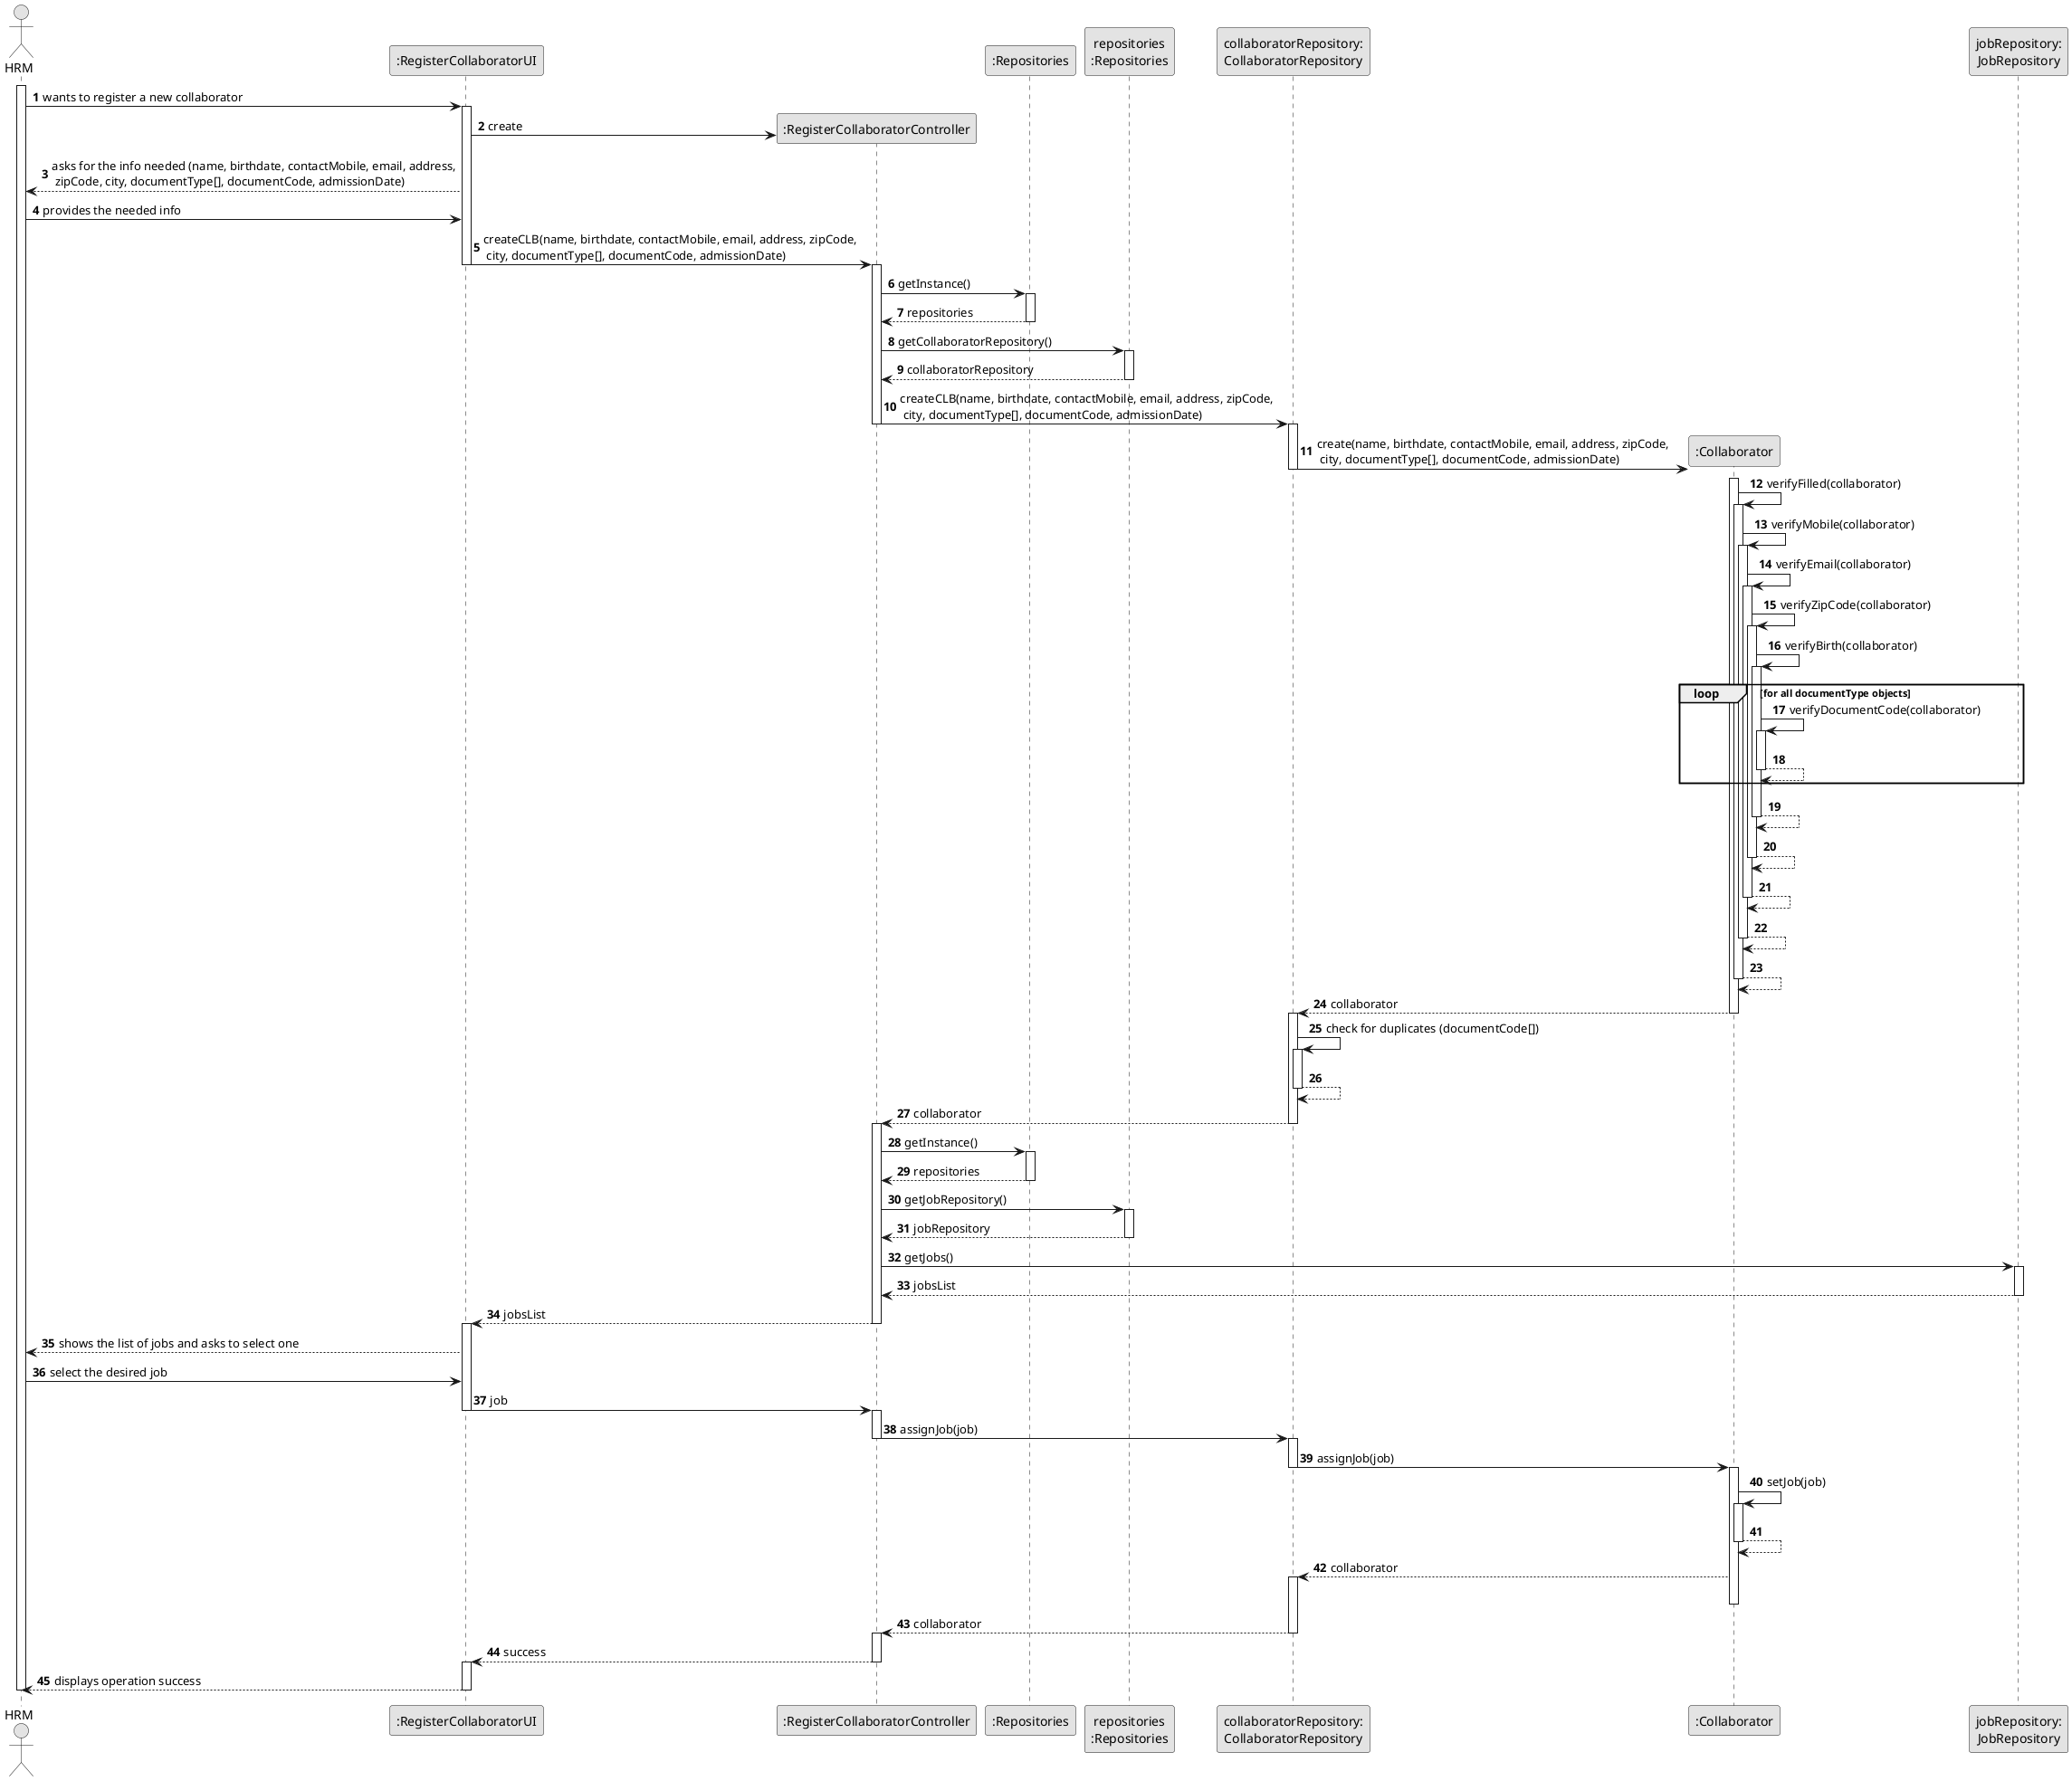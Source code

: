 @startuml
skinparam monochrome true
skinparam packageStyle rectangle
skinparam shadowing false

autonumber

actor "HRM" as HRM
participant ":RegisterCollaboratorUI" as UI
participant ":RegisterCollaboratorController" as CTRL
participant ":Repositories" as GlobRepo
participant "repositories\n:Repositories" as PLAT
participant "collaboratorRepository:\nCollaboratorRepository" as CLBREP
participant ":Collaborator" as CLB
participant "jobRepository:\nJobRepository" as jobRepository


activate HRM

HRM -> UI : wants to register a new collaborator
activate UI

UI -> CTRL** : create

UI --> HRM : asks for the info needed (name, birthdate, contactMobile, email, address,\n zipCode, city, documentType[], documentCode, admissionDate)

HRM -> UI : provides the needed info

'UI --> HRM : shows a verification dialog
'HRM -> UI : confirms collaborator creation
UI -> CTRL : createCLB(name, birthdate, contactMobile, email, address, zipCode,\n city, documentType[], documentCode, admissionDate)
deactivate UI
activate CTRL
CTRL -> GlobRepo : getInstance()
activate GlobRepo
GlobRepo --> CTRL : repositories
deactivate GlobRepo
CTRL -> PLAT : getCollaboratorRepository()
activate PLAT
PLAT -->  CTRL: collaboratorRepository
deactivate PLAT

CTRL -> CLBREP : createCLB(name, birthdate, contactMobile, email, address, zipCode,\n city, documentType[], documentCode, admissionDate)
deactivate CTRL
activate CLBREP
CLBREP->CLB** : create(name, birthdate, contactMobile, email, address, zipCode,\n city, documentType[], documentCode, admissionDate)
deactivate CLBREP
activate CLB
CLB -> CLB : verifyFilled(collaborator)
activate CLB
CLB -> CLB : verifyMobile(collaborator)
activate CLB
CLB -> CLB : verifyEmail(collaborator)
activate CLB
CLB -> CLB : verifyZipCode(collaborator)
activate CLB
CLB -> CLB : verifyBirth(collaborator)
activate CLB

loop for all documentType objects
CLB -> CLB : verifyDocumentCode(collaborator)
activate CLB
CLB --> CLB
deactivate CLB
end loop

CLB --> CLB
deactivate CLB
CLB --> CLB
deactivate CLB
CLB --> CLB
deactivate CLB
CLB --> CLB
deactivate CLB
CLB --> CLB
deactivate CLB

CLB -->CLBREP : collaborator
deactivate CLB
activate CLBREP

CLBREP -> CLBREP : check for duplicates (documentCode[])
activate CLBREP
CLBREP --> CLBREP
deactivate CLBREP
CLBREP --> CTRL : collaborator
deactivate CLBREP

activate CTRL
CTRL -> GlobRepo : getInstance()
activate GlobRepo
GlobRepo --> CTRL : repositories
deactivate GlobRepo
CTRL -> PLAT : getJobRepository()
activate PLAT
PLAT -->  CTRL: jobRepository
deactivate PLAT
CTRL -> jobRepository : getJobs()
activate jobRepository
jobRepository --> CTRL : jobsList
deactivate jobRepository
CTRL -->UI : jobsList
deactivate CTRL
activate UI

UI --> HRM : shows the list of jobs and asks to select one

HRM -> UI : select the desired job

UI -> CTRL : job
deactivate UI
activate CTRL


CTRL ->CLBREP : assignJob(job)
deactivate CTRL
activate CLBREP

CLBREP -> CLB : assignJob(job)
deactivate CLBREP
activate CLB

CLB -> CLB : setJob(job)
activate CLB

CLB --> CLB
deactivate CLB

CLB --> CLBREP : collaborator
activate CLBREP
deactivate CLB

CLBREP --> CTRL : collaborator
deactivate CLBREP
activate CTRL


CTRL --> UI : success
deactivate CTRL
activate UI
UI --> HRM : displays operation success
deactivate UI
deactivate HRM
@enduml
